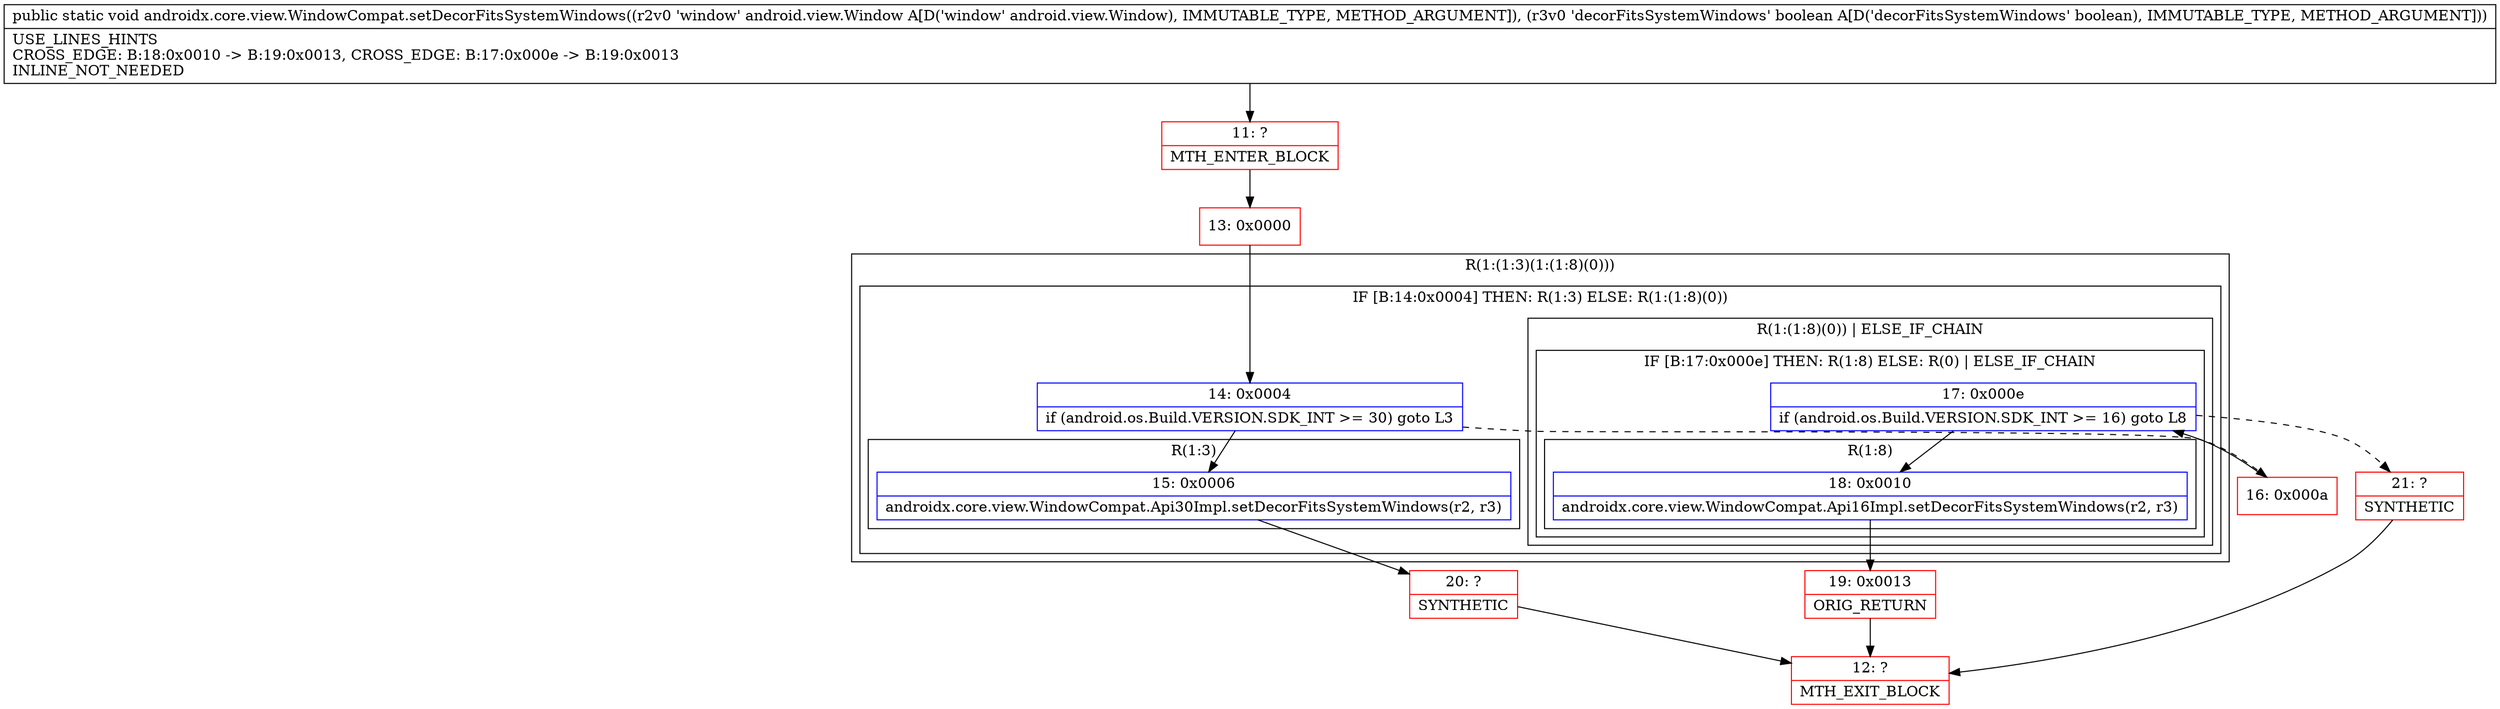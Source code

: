digraph "CFG forandroidx.core.view.WindowCompat.setDecorFitsSystemWindows(Landroid\/view\/Window;Z)V" {
subgraph cluster_Region_2079644192 {
label = "R(1:(1:3)(1:(1:8)(0)))";
node [shape=record,color=blue];
subgraph cluster_IfRegion_1669771851 {
label = "IF [B:14:0x0004] THEN: R(1:3) ELSE: R(1:(1:8)(0))";
node [shape=record,color=blue];
Node_14 [shape=record,label="{14\:\ 0x0004|if (android.os.Build.VERSION.SDK_INT \>= 30) goto L3\l}"];
subgraph cluster_Region_1987850581 {
label = "R(1:3)";
node [shape=record,color=blue];
Node_15 [shape=record,label="{15\:\ 0x0006|androidx.core.view.WindowCompat.Api30Impl.setDecorFitsSystemWindows(r2, r3)\l}"];
}
subgraph cluster_Region_736820923 {
label = "R(1:(1:8)(0)) | ELSE_IF_CHAIN\l";
node [shape=record,color=blue];
subgraph cluster_IfRegion_1989280828 {
label = "IF [B:17:0x000e] THEN: R(1:8) ELSE: R(0) | ELSE_IF_CHAIN\l";
node [shape=record,color=blue];
Node_17 [shape=record,label="{17\:\ 0x000e|if (android.os.Build.VERSION.SDK_INT \>= 16) goto L8\l}"];
subgraph cluster_Region_542176335 {
label = "R(1:8)";
node [shape=record,color=blue];
Node_18 [shape=record,label="{18\:\ 0x0010|androidx.core.view.WindowCompat.Api16Impl.setDecorFitsSystemWindows(r2, r3)\l}"];
}
subgraph cluster_Region_934383497 {
label = "R(0)";
node [shape=record,color=blue];
}
}
}
}
}
Node_11 [shape=record,color=red,label="{11\:\ ?|MTH_ENTER_BLOCK\l}"];
Node_13 [shape=record,color=red,label="{13\:\ 0x0000}"];
Node_20 [shape=record,color=red,label="{20\:\ ?|SYNTHETIC\l}"];
Node_12 [shape=record,color=red,label="{12\:\ ?|MTH_EXIT_BLOCK\l}"];
Node_16 [shape=record,color=red,label="{16\:\ 0x000a}"];
Node_19 [shape=record,color=red,label="{19\:\ 0x0013|ORIG_RETURN\l}"];
Node_21 [shape=record,color=red,label="{21\:\ ?|SYNTHETIC\l}"];
MethodNode[shape=record,label="{public static void androidx.core.view.WindowCompat.setDecorFitsSystemWindows((r2v0 'window' android.view.Window A[D('window' android.view.Window), IMMUTABLE_TYPE, METHOD_ARGUMENT]), (r3v0 'decorFitsSystemWindows' boolean A[D('decorFitsSystemWindows' boolean), IMMUTABLE_TYPE, METHOD_ARGUMENT]))  | USE_LINES_HINTS\lCROSS_EDGE: B:18:0x0010 \-\> B:19:0x0013, CROSS_EDGE: B:17:0x000e \-\> B:19:0x0013\lINLINE_NOT_NEEDED\l}"];
MethodNode -> Node_11;Node_14 -> Node_15;
Node_14 -> Node_16[style=dashed];
Node_15 -> Node_20;
Node_17 -> Node_18;
Node_17 -> Node_21[style=dashed];
Node_18 -> Node_19;
Node_11 -> Node_13;
Node_13 -> Node_14;
Node_20 -> Node_12;
Node_16 -> Node_17;
Node_19 -> Node_12;
Node_21 -> Node_12;
}

